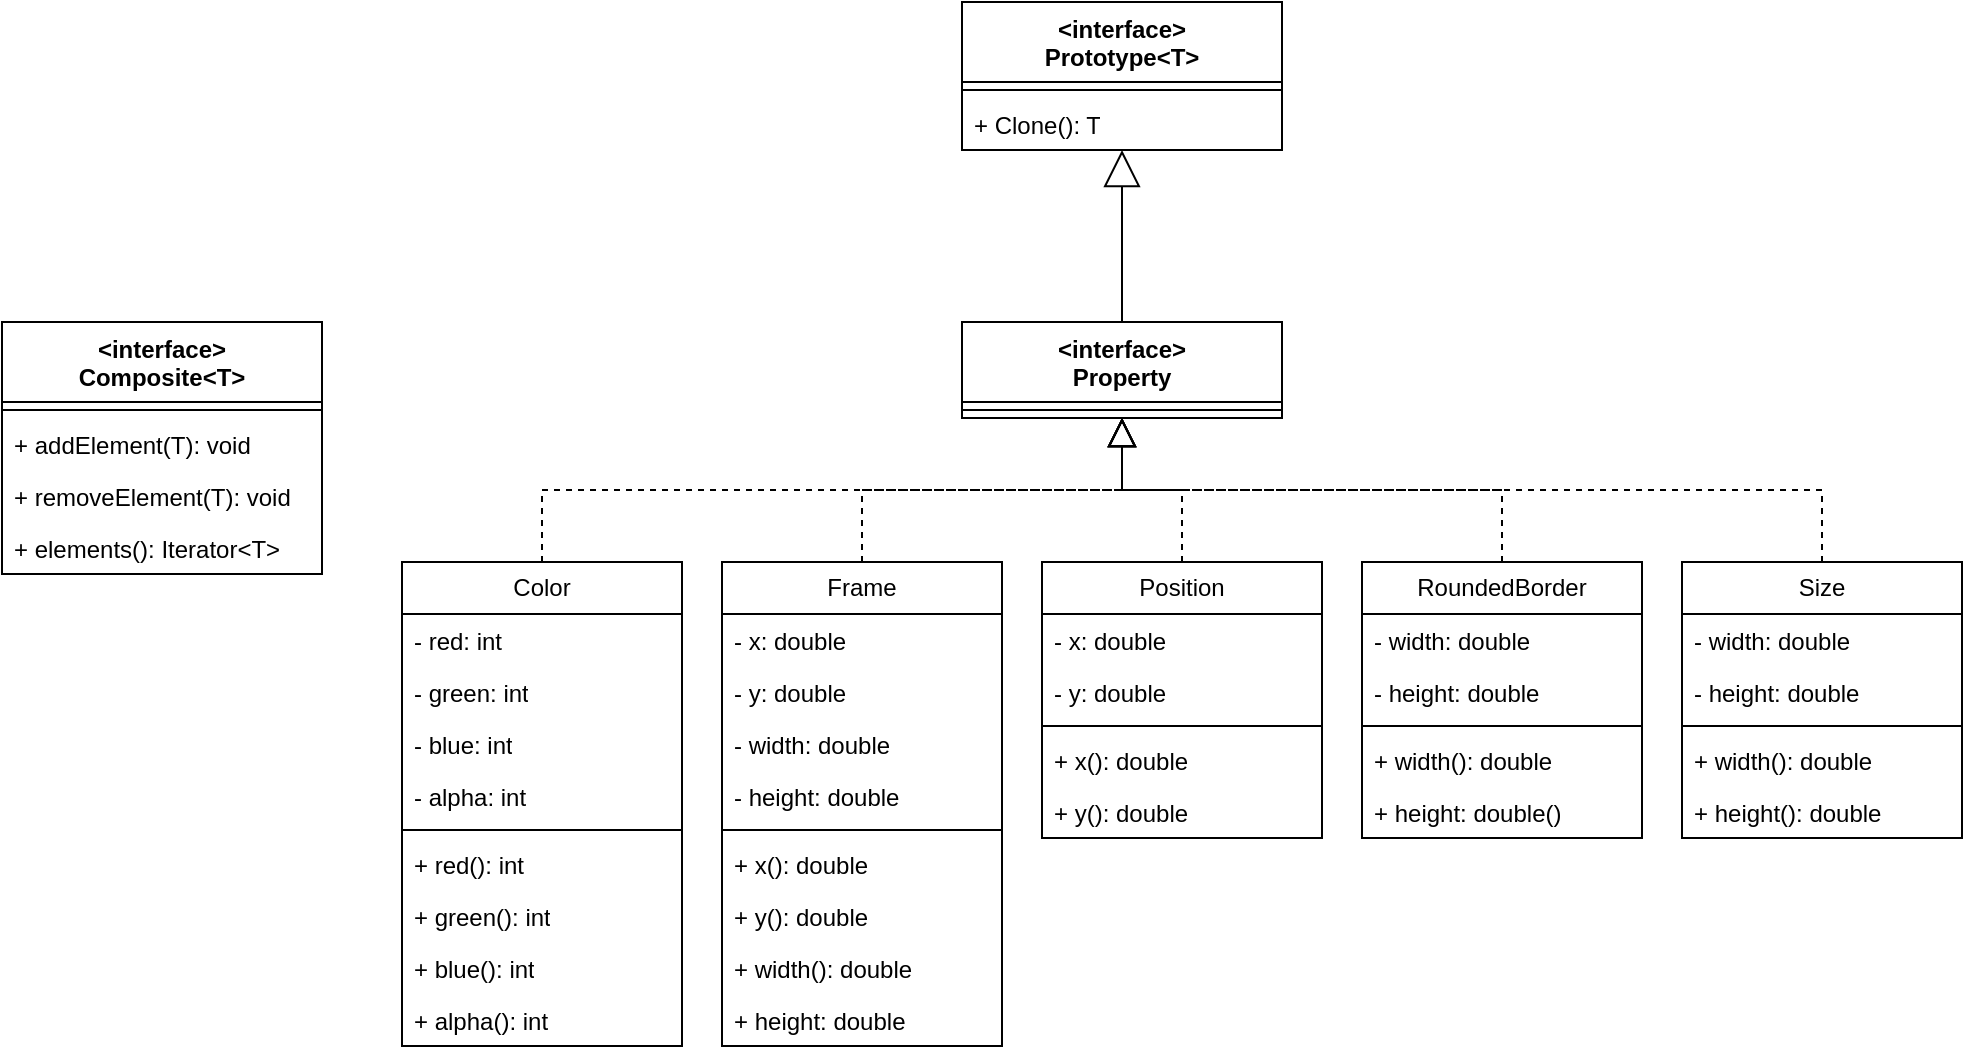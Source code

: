 <mxfile version="24.3.1" type="github">
  <diagram name="Page-1" id="Wsv3RuCjrWsKuoLZozYF">
    <mxGraphModel dx="1023" dy="2179" grid="1" gridSize="10" guides="1" tooltips="1" connect="1" arrows="1" fold="1" page="1" pageScale="1" pageWidth="827" pageHeight="1169" math="0" shadow="0">
      <root>
        <mxCell id="0" />
        <mxCell id="1" parent="0" />
        <mxCell id="dRTiTPRiuWMDc7s1eVoB-1" value="&amp;lt;interface&amp;gt;&lt;div&gt;Prototype&amp;lt;T&amp;gt;&lt;/div&gt;" style="swimlane;fontStyle=1;align=center;verticalAlign=top;childLayout=stackLayout;horizontal=1;startSize=40;horizontalStack=0;resizeParent=1;resizeParentMax=0;resizeLast=0;collapsible=1;marginBottom=0;whiteSpace=wrap;html=1;" vertex="1" parent="1">
          <mxGeometry x="680" y="-160" width="160" height="74" as="geometry" />
        </mxCell>
        <mxCell id="dRTiTPRiuWMDc7s1eVoB-3" value="" style="line;strokeWidth=1;fillColor=none;align=left;verticalAlign=middle;spacingTop=-1;spacingLeft=3;spacingRight=3;rotatable=0;labelPosition=right;points=[];portConstraint=eastwest;strokeColor=inherit;" vertex="1" parent="dRTiTPRiuWMDc7s1eVoB-1">
          <mxGeometry y="40" width="160" height="8" as="geometry" />
        </mxCell>
        <mxCell id="dRTiTPRiuWMDc7s1eVoB-4" value="+ Clone(): T" style="text;strokeColor=none;fillColor=none;align=left;verticalAlign=top;spacingLeft=4;spacingRight=4;overflow=hidden;rotatable=0;points=[[0,0.5],[1,0.5]];portConstraint=eastwest;whiteSpace=wrap;html=1;" vertex="1" parent="dRTiTPRiuWMDc7s1eVoB-1">
          <mxGeometry y="48" width="160" height="26" as="geometry" />
        </mxCell>
        <mxCell id="dRTiTPRiuWMDc7s1eVoB-5" value="&amp;lt;interface&amp;gt;&lt;div&gt;Composite&amp;lt;T&amp;gt;&lt;/div&gt;" style="swimlane;fontStyle=1;align=center;verticalAlign=top;childLayout=stackLayout;horizontal=1;startSize=40;horizontalStack=0;resizeParent=1;resizeParentMax=0;resizeLast=0;collapsible=1;marginBottom=0;whiteSpace=wrap;html=1;" vertex="1" parent="1">
          <mxGeometry x="200" width="160" height="126" as="geometry" />
        </mxCell>
        <mxCell id="dRTiTPRiuWMDc7s1eVoB-6" value="" style="line;strokeWidth=1;fillColor=none;align=left;verticalAlign=middle;spacingTop=-1;spacingLeft=3;spacingRight=3;rotatable=0;labelPosition=right;points=[];portConstraint=eastwest;strokeColor=inherit;" vertex="1" parent="dRTiTPRiuWMDc7s1eVoB-5">
          <mxGeometry y="40" width="160" height="8" as="geometry" />
        </mxCell>
        <mxCell id="dRTiTPRiuWMDc7s1eVoB-7" value="+ addElement(T): void" style="text;strokeColor=none;fillColor=none;align=left;verticalAlign=top;spacingLeft=4;spacingRight=4;overflow=hidden;rotatable=0;points=[[0,0.5],[1,0.5]];portConstraint=eastwest;whiteSpace=wrap;html=1;" vertex="1" parent="dRTiTPRiuWMDc7s1eVoB-5">
          <mxGeometry y="48" width="160" height="26" as="geometry" />
        </mxCell>
        <mxCell id="dRTiTPRiuWMDc7s1eVoB-8" value="+ removeElement(T): void" style="text;strokeColor=none;fillColor=none;align=left;verticalAlign=top;spacingLeft=4;spacingRight=4;overflow=hidden;rotatable=0;points=[[0,0.5],[1,0.5]];portConstraint=eastwest;whiteSpace=wrap;html=1;" vertex="1" parent="dRTiTPRiuWMDc7s1eVoB-5">
          <mxGeometry y="74" width="160" height="26" as="geometry" />
        </mxCell>
        <mxCell id="dRTiTPRiuWMDc7s1eVoB-9" value="+ elements(): Iterator&amp;lt;T&amp;gt;" style="text;strokeColor=none;fillColor=none;align=left;verticalAlign=top;spacingLeft=4;spacingRight=4;overflow=hidden;rotatable=0;points=[[0,0.5],[1,0.5]];portConstraint=eastwest;whiteSpace=wrap;html=1;" vertex="1" parent="dRTiTPRiuWMDc7s1eVoB-5">
          <mxGeometry y="100" width="160" height="26" as="geometry" />
        </mxCell>
        <mxCell id="dRTiTPRiuWMDc7s1eVoB-10" value="&amp;lt;interface&amp;gt;&lt;div&gt;Property&lt;/div&gt;" style="swimlane;fontStyle=1;align=center;verticalAlign=top;childLayout=stackLayout;horizontal=1;startSize=40;horizontalStack=0;resizeParent=1;resizeParentMax=0;resizeLast=0;collapsible=1;marginBottom=0;whiteSpace=wrap;html=1;" vertex="1" parent="1">
          <mxGeometry x="680" width="160" height="48" as="geometry" />
        </mxCell>
        <mxCell id="dRTiTPRiuWMDc7s1eVoB-11" value="" style="line;strokeWidth=1;fillColor=none;align=left;verticalAlign=middle;spacingTop=-1;spacingLeft=3;spacingRight=3;rotatable=0;labelPosition=right;points=[];portConstraint=eastwest;strokeColor=inherit;" vertex="1" parent="dRTiTPRiuWMDc7s1eVoB-10">
          <mxGeometry y="40" width="160" height="8" as="geometry" />
        </mxCell>
        <mxCell id="dRTiTPRiuWMDc7s1eVoB-13" value="Color" style="swimlane;fontStyle=0;childLayout=stackLayout;horizontal=1;startSize=26;fillColor=none;horizontalStack=0;resizeParent=1;resizeParentMax=0;resizeLast=0;collapsible=1;marginBottom=0;whiteSpace=wrap;html=1;" vertex="1" parent="1">
          <mxGeometry x="400" y="120" width="140" height="242" as="geometry" />
        </mxCell>
        <mxCell id="dRTiTPRiuWMDc7s1eVoB-14" value="- red: int" style="text;strokeColor=none;fillColor=none;align=left;verticalAlign=top;spacingLeft=4;spacingRight=4;overflow=hidden;rotatable=0;points=[[0,0.5],[1,0.5]];portConstraint=eastwest;whiteSpace=wrap;html=1;" vertex="1" parent="dRTiTPRiuWMDc7s1eVoB-13">
          <mxGeometry y="26" width="140" height="26" as="geometry" />
        </mxCell>
        <mxCell id="dRTiTPRiuWMDc7s1eVoB-15" value="- green: int" style="text;strokeColor=none;fillColor=none;align=left;verticalAlign=top;spacingLeft=4;spacingRight=4;overflow=hidden;rotatable=0;points=[[0,0.5],[1,0.5]];portConstraint=eastwest;whiteSpace=wrap;html=1;" vertex="1" parent="dRTiTPRiuWMDc7s1eVoB-13">
          <mxGeometry y="52" width="140" height="26" as="geometry" />
        </mxCell>
        <mxCell id="dRTiTPRiuWMDc7s1eVoB-16" value="- blue: int" style="text;strokeColor=none;fillColor=none;align=left;verticalAlign=top;spacingLeft=4;spacingRight=4;overflow=hidden;rotatable=0;points=[[0,0.5],[1,0.5]];portConstraint=eastwest;whiteSpace=wrap;html=1;" vertex="1" parent="dRTiTPRiuWMDc7s1eVoB-13">
          <mxGeometry y="78" width="140" height="26" as="geometry" />
        </mxCell>
        <mxCell id="dRTiTPRiuWMDc7s1eVoB-45" value="- alpha: int" style="text;strokeColor=none;fillColor=none;align=left;verticalAlign=top;spacingLeft=4;spacingRight=4;overflow=hidden;rotatable=0;points=[[0,0.5],[1,0.5]];portConstraint=eastwest;whiteSpace=wrap;html=1;" vertex="1" parent="dRTiTPRiuWMDc7s1eVoB-13">
          <mxGeometry y="104" width="140" height="26" as="geometry" />
        </mxCell>
        <mxCell id="dRTiTPRiuWMDc7s1eVoB-46" value="" style="line;strokeWidth=1;fillColor=none;align=left;verticalAlign=middle;spacingTop=-1;spacingLeft=3;spacingRight=3;rotatable=0;labelPosition=right;points=[];portConstraint=eastwest;strokeColor=inherit;" vertex="1" parent="dRTiTPRiuWMDc7s1eVoB-13">
          <mxGeometry y="130" width="140" height="8" as="geometry" />
        </mxCell>
        <mxCell id="dRTiTPRiuWMDc7s1eVoB-47" value="+ red(): int&lt;span style=&quot;white-space: pre;&quot;&gt;&#x9;&lt;/span&gt;" style="text;strokeColor=none;fillColor=none;align=left;verticalAlign=top;spacingLeft=4;spacingRight=4;overflow=hidden;rotatable=0;points=[[0,0.5],[1,0.5]];portConstraint=eastwest;whiteSpace=wrap;html=1;" vertex="1" parent="dRTiTPRiuWMDc7s1eVoB-13">
          <mxGeometry y="138" width="140" height="26" as="geometry" />
        </mxCell>
        <mxCell id="dRTiTPRiuWMDc7s1eVoB-48" value="+ green(): int" style="text;strokeColor=none;fillColor=none;align=left;verticalAlign=top;spacingLeft=4;spacingRight=4;overflow=hidden;rotatable=0;points=[[0,0.5],[1,0.5]];portConstraint=eastwest;whiteSpace=wrap;html=1;" vertex="1" parent="dRTiTPRiuWMDc7s1eVoB-13">
          <mxGeometry y="164" width="140" height="26" as="geometry" />
        </mxCell>
        <mxCell id="dRTiTPRiuWMDc7s1eVoB-49" value="+ blue(): int" style="text;strokeColor=none;fillColor=none;align=left;verticalAlign=top;spacingLeft=4;spacingRight=4;overflow=hidden;rotatable=0;points=[[0,0.5],[1,0.5]];portConstraint=eastwest;whiteSpace=wrap;html=1;" vertex="1" parent="dRTiTPRiuWMDc7s1eVoB-13">
          <mxGeometry y="190" width="140" height="26" as="geometry" />
        </mxCell>
        <mxCell id="dRTiTPRiuWMDc7s1eVoB-50" value="+ alpha(): int" style="text;strokeColor=none;fillColor=none;align=left;verticalAlign=top;spacingLeft=4;spacingRight=4;overflow=hidden;rotatable=0;points=[[0,0.5],[1,0.5]];portConstraint=eastwest;whiteSpace=wrap;html=1;" vertex="1" parent="dRTiTPRiuWMDc7s1eVoB-13">
          <mxGeometry y="216" width="140" height="26" as="geometry" />
        </mxCell>
        <mxCell id="dRTiTPRiuWMDc7s1eVoB-17" value="Size" style="swimlane;fontStyle=0;childLayout=stackLayout;horizontal=1;startSize=26;fillColor=none;horizontalStack=0;resizeParent=1;resizeParentMax=0;resizeLast=0;collapsible=1;marginBottom=0;whiteSpace=wrap;html=1;" vertex="1" parent="1">
          <mxGeometry x="1040" y="120" width="140" height="138" as="geometry" />
        </mxCell>
        <mxCell id="dRTiTPRiuWMDc7s1eVoB-18" value="- width: double" style="text;strokeColor=none;fillColor=none;align=left;verticalAlign=top;spacingLeft=4;spacingRight=4;overflow=hidden;rotatable=0;points=[[0,0.5],[1,0.5]];portConstraint=eastwest;whiteSpace=wrap;html=1;" vertex="1" parent="dRTiTPRiuWMDc7s1eVoB-17">
          <mxGeometry y="26" width="140" height="26" as="geometry" />
        </mxCell>
        <mxCell id="dRTiTPRiuWMDc7s1eVoB-19" value="- height: double" style="text;strokeColor=none;fillColor=none;align=left;verticalAlign=top;spacingLeft=4;spacingRight=4;overflow=hidden;rotatable=0;points=[[0,0.5],[1,0.5]];portConstraint=eastwest;whiteSpace=wrap;html=1;" vertex="1" parent="dRTiTPRiuWMDc7s1eVoB-17">
          <mxGeometry y="52" width="140" height="26" as="geometry" />
        </mxCell>
        <mxCell id="dRTiTPRiuWMDc7s1eVoB-62" value="" style="line;strokeWidth=1;fillColor=none;align=left;verticalAlign=middle;spacingTop=-1;spacingLeft=3;spacingRight=3;rotatable=0;labelPosition=right;points=[];portConstraint=eastwest;strokeColor=inherit;" vertex="1" parent="dRTiTPRiuWMDc7s1eVoB-17">
          <mxGeometry y="78" width="140" height="8" as="geometry" />
        </mxCell>
        <mxCell id="dRTiTPRiuWMDc7s1eVoB-20" value="+ width(): double" style="text;strokeColor=none;fillColor=none;align=left;verticalAlign=top;spacingLeft=4;spacingRight=4;overflow=hidden;rotatable=0;points=[[0,0.5],[1,0.5]];portConstraint=eastwest;whiteSpace=wrap;html=1;" vertex="1" parent="dRTiTPRiuWMDc7s1eVoB-17">
          <mxGeometry y="86" width="140" height="26" as="geometry" />
        </mxCell>
        <mxCell id="dRTiTPRiuWMDc7s1eVoB-63" value="+ height(): double" style="text;strokeColor=none;fillColor=none;align=left;verticalAlign=top;spacingLeft=4;spacingRight=4;overflow=hidden;rotatable=0;points=[[0,0.5],[1,0.5]];portConstraint=eastwest;whiteSpace=wrap;html=1;" vertex="1" parent="dRTiTPRiuWMDc7s1eVoB-17">
          <mxGeometry y="112" width="140" height="26" as="geometry" />
        </mxCell>
        <mxCell id="dRTiTPRiuWMDc7s1eVoB-21" value="RoundedBorder" style="swimlane;fontStyle=0;childLayout=stackLayout;horizontal=1;startSize=26;fillColor=none;horizontalStack=0;resizeParent=1;resizeParentMax=0;resizeLast=0;collapsible=1;marginBottom=0;whiteSpace=wrap;html=1;" vertex="1" parent="1">
          <mxGeometry x="880" y="120" width="140" height="138" as="geometry" />
        </mxCell>
        <mxCell id="dRTiTPRiuWMDc7s1eVoB-22" value="- width: double" style="text;strokeColor=none;fillColor=none;align=left;verticalAlign=top;spacingLeft=4;spacingRight=4;overflow=hidden;rotatable=0;points=[[0,0.5],[1,0.5]];portConstraint=eastwest;whiteSpace=wrap;html=1;" vertex="1" parent="dRTiTPRiuWMDc7s1eVoB-21">
          <mxGeometry y="26" width="140" height="26" as="geometry" />
        </mxCell>
        <mxCell id="dRTiTPRiuWMDc7s1eVoB-23" value="- height: double" style="text;strokeColor=none;fillColor=none;align=left;verticalAlign=top;spacingLeft=4;spacingRight=4;overflow=hidden;rotatable=0;points=[[0,0.5],[1,0.5]];portConstraint=eastwest;whiteSpace=wrap;html=1;" vertex="1" parent="dRTiTPRiuWMDc7s1eVoB-21">
          <mxGeometry y="52" width="140" height="26" as="geometry" />
        </mxCell>
        <mxCell id="dRTiTPRiuWMDc7s1eVoB-59" value="" style="line;strokeWidth=1;fillColor=none;align=left;verticalAlign=middle;spacingTop=-1;spacingLeft=3;spacingRight=3;rotatable=0;labelPosition=right;points=[];portConstraint=eastwest;strokeColor=inherit;" vertex="1" parent="dRTiTPRiuWMDc7s1eVoB-21">
          <mxGeometry y="78" width="140" height="8" as="geometry" />
        </mxCell>
        <mxCell id="dRTiTPRiuWMDc7s1eVoB-60" value="+ width(): double" style="text;strokeColor=none;fillColor=none;align=left;verticalAlign=top;spacingLeft=4;spacingRight=4;overflow=hidden;rotatable=0;points=[[0,0.5],[1,0.5]];portConstraint=eastwest;whiteSpace=wrap;html=1;" vertex="1" parent="dRTiTPRiuWMDc7s1eVoB-21">
          <mxGeometry y="86" width="140" height="26" as="geometry" />
        </mxCell>
        <mxCell id="dRTiTPRiuWMDc7s1eVoB-61" value="+ height: double()" style="text;strokeColor=none;fillColor=none;align=left;verticalAlign=top;spacingLeft=4;spacingRight=4;overflow=hidden;rotatable=0;points=[[0,0.5],[1,0.5]];portConstraint=eastwest;whiteSpace=wrap;html=1;" vertex="1" parent="dRTiTPRiuWMDc7s1eVoB-21">
          <mxGeometry y="112" width="140" height="26" as="geometry" />
        </mxCell>
        <mxCell id="dRTiTPRiuWMDc7s1eVoB-25" value="Position" style="swimlane;fontStyle=0;childLayout=stackLayout;horizontal=1;startSize=26;fillColor=none;horizontalStack=0;resizeParent=1;resizeParentMax=0;resizeLast=0;collapsible=1;marginBottom=0;whiteSpace=wrap;html=1;" vertex="1" parent="1">
          <mxGeometry x="720" y="120" width="140" height="138" as="geometry" />
        </mxCell>
        <mxCell id="dRTiTPRiuWMDc7s1eVoB-26" value="- x: double" style="text;strokeColor=none;fillColor=none;align=left;verticalAlign=top;spacingLeft=4;spacingRight=4;overflow=hidden;rotatable=0;points=[[0,0.5],[1,0.5]];portConstraint=eastwest;whiteSpace=wrap;html=1;" vertex="1" parent="dRTiTPRiuWMDc7s1eVoB-25">
          <mxGeometry y="26" width="140" height="26" as="geometry" />
        </mxCell>
        <mxCell id="dRTiTPRiuWMDc7s1eVoB-27" value="- y: double" style="text;strokeColor=none;fillColor=none;align=left;verticalAlign=top;spacingLeft=4;spacingRight=4;overflow=hidden;rotatable=0;points=[[0,0.5],[1,0.5]];portConstraint=eastwest;whiteSpace=wrap;html=1;" vertex="1" parent="dRTiTPRiuWMDc7s1eVoB-25">
          <mxGeometry y="52" width="140" height="26" as="geometry" />
        </mxCell>
        <mxCell id="dRTiTPRiuWMDc7s1eVoB-57" value="" style="line;strokeWidth=1;fillColor=none;align=left;verticalAlign=middle;spacingTop=-1;spacingLeft=3;spacingRight=3;rotatable=0;labelPosition=right;points=[];portConstraint=eastwest;strokeColor=inherit;" vertex="1" parent="dRTiTPRiuWMDc7s1eVoB-25">
          <mxGeometry y="78" width="140" height="8" as="geometry" />
        </mxCell>
        <mxCell id="dRTiTPRiuWMDc7s1eVoB-28" value="+ x(): double" style="text;strokeColor=none;fillColor=none;align=left;verticalAlign=top;spacingLeft=4;spacingRight=4;overflow=hidden;rotatable=0;points=[[0,0.5],[1,0.5]];portConstraint=eastwest;whiteSpace=wrap;html=1;" vertex="1" parent="dRTiTPRiuWMDc7s1eVoB-25">
          <mxGeometry y="86" width="140" height="26" as="geometry" />
        </mxCell>
        <mxCell id="dRTiTPRiuWMDc7s1eVoB-58" value="+ y(): double" style="text;strokeColor=none;fillColor=none;align=left;verticalAlign=top;spacingLeft=4;spacingRight=4;overflow=hidden;rotatable=0;points=[[0,0.5],[1,0.5]];portConstraint=eastwest;whiteSpace=wrap;html=1;" vertex="1" parent="dRTiTPRiuWMDc7s1eVoB-25">
          <mxGeometry y="112" width="140" height="26" as="geometry" />
        </mxCell>
        <mxCell id="dRTiTPRiuWMDc7s1eVoB-29" value="Frame" style="swimlane;fontStyle=0;childLayout=stackLayout;horizontal=1;startSize=26;fillColor=none;horizontalStack=0;resizeParent=1;resizeParentMax=0;resizeLast=0;collapsible=1;marginBottom=0;whiteSpace=wrap;html=1;" vertex="1" parent="1">
          <mxGeometry x="560" y="120" width="140" height="242" as="geometry" />
        </mxCell>
        <mxCell id="dRTiTPRiuWMDc7s1eVoB-30" value="- x: double" style="text;strokeColor=none;fillColor=none;align=left;verticalAlign=top;spacingLeft=4;spacingRight=4;overflow=hidden;rotatable=0;points=[[0,0.5],[1,0.5]];portConstraint=eastwest;whiteSpace=wrap;html=1;" vertex="1" parent="dRTiTPRiuWMDc7s1eVoB-29">
          <mxGeometry y="26" width="140" height="26" as="geometry" />
        </mxCell>
        <mxCell id="dRTiTPRiuWMDc7s1eVoB-31" value="- y: double" style="text;strokeColor=none;fillColor=none;align=left;verticalAlign=top;spacingLeft=4;spacingRight=4;overflow=hidden;rotatable=0;points=[[0,0.5],[1,0.5]];portConstraint=eastwest;whiteSpace=wrap;html=1;" vertex="1" parent="dRTiTPRiuWMDc7s1eVoB-29">
          <mxGeometry y="52" width="140" height="26" as="geometry" />
        </mxCell>
        <mxCell id="dRTiTPRiuWMDc7s1eVoB-32" value="- width: double" style="text;strokeColor=none;fillColor=none;align=left;verticalAlign=top;spacingLeft=4;spacingRight=4;overflow=hidden;rotatable=0;points=[[0,0.5],[1,0.5]];portConstraint=eastwest;whiteSpace=wrap;html=1;" vertex="1" parent="dRTiTPRiuWMDc7s1eVoB-29">
          <mxGeometry y="78" width="140" height="26" as="geometry" />
        </mxCell>
        <mxCell id="dRTiTPRiuWMDc7s1eVoB-51" value="- height: double" style="text;strokeColor=none;fillColor=none;align=left;verticalAlign=top;spacingLeft=4;spacingRight=4;overflow=hidden;rotatable=0;points=[[0,0.5],[1,0.5]];portConstraint=eastwest;whiteSpace=wrap;html=1;" vertex="1" parent="dRTiTPRiuWMDc7s1eVoB-29">
          <mxGeometry y="104" width="140" height="26" as="geometry" />
        </mxCell>
        <mxCell id="dRTiTPRiuWMDc7s1eVoB-52" value="" style="line;strokeWidth=1;fillColor=none;align=left;verticalAlign=middle;spacingTop=-1;spacingLeft=3;spacingRight=3;rotatable=0;labelPosition=right;points=[];portConstraint=eastwest;strokeColor=inherit;" vertex="1" parent="dRTiTPRiuWMDc7s1eVoB-29">
          <mxGeometry y="130" width="140" height="8" as="geometry" />
        </mxCell>
        <mxCell id="dRTiTPRiuWMDc7s1eVoB-53" value="+ x(): double" style="text;strokeColor=none;fillColor=none;align=left;verticalAlign=top;spacingLeft=4;spacingRight=4;overflow=hidden;rotatable=0;points=[[0,0.5],[1,0.5]];portConstraint=eastwest;whiteSpace=wrap;html=1;" vertex="1" parent="dRTiTPRiuWMDc7s1eVoB-29">
          <mxGeometry y="138" width="140" height="26" as="geometry" />
        </mxCell>
        <mxCell id="dRTiTPRiuWMDc7s1eVoB-55" value="+ y(): double" style="text;strokeColor=none;fillColor=none;align=left;verticalAlign=top;spacingLeft=4;spacingRight=4;overflow=hidden;rotatable=0;points=[[0,0.5],[1,0.5]];portConstraint=eastwest;whiteSpace=wrap;html=1;" vertex="1" parent="dRTiTPRiuWMDc7s1eVoB-29">
          <mxGeometry y="164" width="140" height="26" as="geometry" />
        </mxCell>
        <mxCell id="dRTiTPRiuWMDc7s1eVoB-56" value="+ width(): double" style="text;strokeColor=none;fillColor=none;align=left;verticalAlign=top;spacingLeft=4;spacingRight=4;overflow=hidden;rotatable=0;points=[[0,0.5],[1,0.5]];portConstraint=eastwest;whiteSpace=wrap;html=1;" vertex="1" parent="dRTiTPRiuWMDc7s1eVoB-29">
          <mxGeometry y="190" width="140" height="26" as="geometry" />
        </mxCell>
        <mxCell id="dRTiTPRiuWMDc7s1eVoB-54" value="+ height: double" style="text;strokeColor=none;fillColor=none;align=left;verticalAlign=top;spacingLeft=4;spacingRight=4;overflow=hidden;rotatable=0;points=[[0,0.5],[1,0.5]];portConstraint=eastwest;whiteSpace=wrap;html=1;" vertex="1" parent="dRTiTPRiuWMDc7s1eVoB-29">
          <mxGeometry y="216" width="140" height="26" as="geometry" />
        </mxCell>
        <mxCell id="dRTiTPRiuWMDc7s1eVoB-36" value="" style="endArrow=block;endSize=16;endFill=0;html=1;rounded=0;exitX=0.5;exitY=0;exitDx=0;exitDy=0;" edge="1" parent="1" source="dRTiTPRiuWMDc7s1eVoB-10" target="dRTiTPRiuWMDc7s1eVoB-1">
          <mxGeometry width="160" relative="1" as="geometry">
            <mxPoint x="570" y="120" as="sourcePoint" />
            <mxPoint x="700" y="-60" as="targetPoint" />
          </mxGeometry>
        </mxCell>
        <mxCell id="dRTiTPRiuWMDc7s1eVoB-40" value="" style="endArrow=block;dashed=1;endFill=0;endSize=12;html=1;rounded=0;entryX=0.5;entryY=1;entryDx=0;entryDy=0;exitX=0.5;exitY=0;exitDx=0;exitDy=0;edgeStyle=orthogonalEdgeStyle;" edge="1" parent="1" source="dRTiTPRiuWMDc7s1eVoB-13" target="dRTiTPRiuWMDc7s1eVoB-10">
          <mxGeometry width="160" relative="1" as="geometry">
            <mxPoint x="590" y="90" as="sourcePoint" />
            <mxPoint x="750" y="90" as="targetPoint" />
          </mxGeometry>
        </mxCell>
        <mxCell id="dRTiTPRiuWMDc7s1eVoB-41" value="" style="endArrow=block;dashed=1;endFill=0;endSize=12;html=1;rounded=0;exitX=0.5;exitY=0;exitDx=0;exitDy=0;edgeStyle=orthogonalEdgeStyle;" edge="1" parent="1" source="dRTiTPRiuWMDc7s1eVoB-29" target="dRTiTPRiuWMDc7s1eVoB-10">
          <mxGeometry width="160" relative="1" as="geometry">
            <mxPoint x="480" y="130" as="sourcePoint" />
            <mxPoint x="770" y="58" as="targetPoint" />
          </mxGeometry>
        </mxCell>
        <mxCell id="dRTiTPRiuWMDc7s1eVoB-42" value="" style="endArrow=block;dashed=1;endFill=0;endSize=12;html=1;rounded=0;exitX=0.5;exitY=0;exitDx=0;exitDy=0;edgeStyle=orthogonalEdgeStyle;" edge="1" parent="1" source="dRTiTPRiuWMDc7s1eVoB-25" target="dRTiTPRiuWMDc7s1eVoB-10">
          <mxGeometry width="160" relative="1" as="geometry">
            <mxPoint x="640" y="130" as="sourcePoint" />
            <mxPoint x="770" y="58" as="targetPoint" />
          </mxGeometry>
        </mxCell>
        <mxCell id="dRTiTPRiuWMDc7s1eVoB-43" value="" style="endArrow=block;dashed=1;endFill=0;endSize=12;html=1;rounded=0;exitX=0.5;exitY=0;exitDx=0;exitDy=0;edgeStyle=orthogonalEdgeStyle;" edge="1" parent="1" source="dRTiTPRiuWMDc7s1eVoB-21" target="dRTiTPRiuWMDc7s1eVoB-10">
          <mxGeometry width="160" relative="1" as="geometry">
            <mxPoint x="650" y="140" as="sourcePoint" />
            <mxPoint x="780" y="68" as="targetPoint" />
          </mxGeometry>
        </mxCell>
        <mxCell id="dRTiTPRiuWMDc7s1eVoB-44" value="" style="endArrow=block;dashed=1;endFill=0;endSize=12;html=1;rounded=0;exitX=0.5;exitY=0;exitDx=0;exitDy=0;edgeStyle=orthogonalEdgeStyle;" edge="1" parent="1" source="dRTiTPRiuWMDc7s1eVoB-17" target="dRTiTPRiuWMDc7s1eVoB-10">
          <mxGeometry width="160" relative="1" as="geometry">
            <mxPoint x="660" y="150" as="sourcePoint" />
            <mxPoint x="790" y="78" as="targetPoint" />
          </mxGeometry>
        </mxCell>
      </root>
    </mxGraphModel>
  </diagram>
</mxfile>
